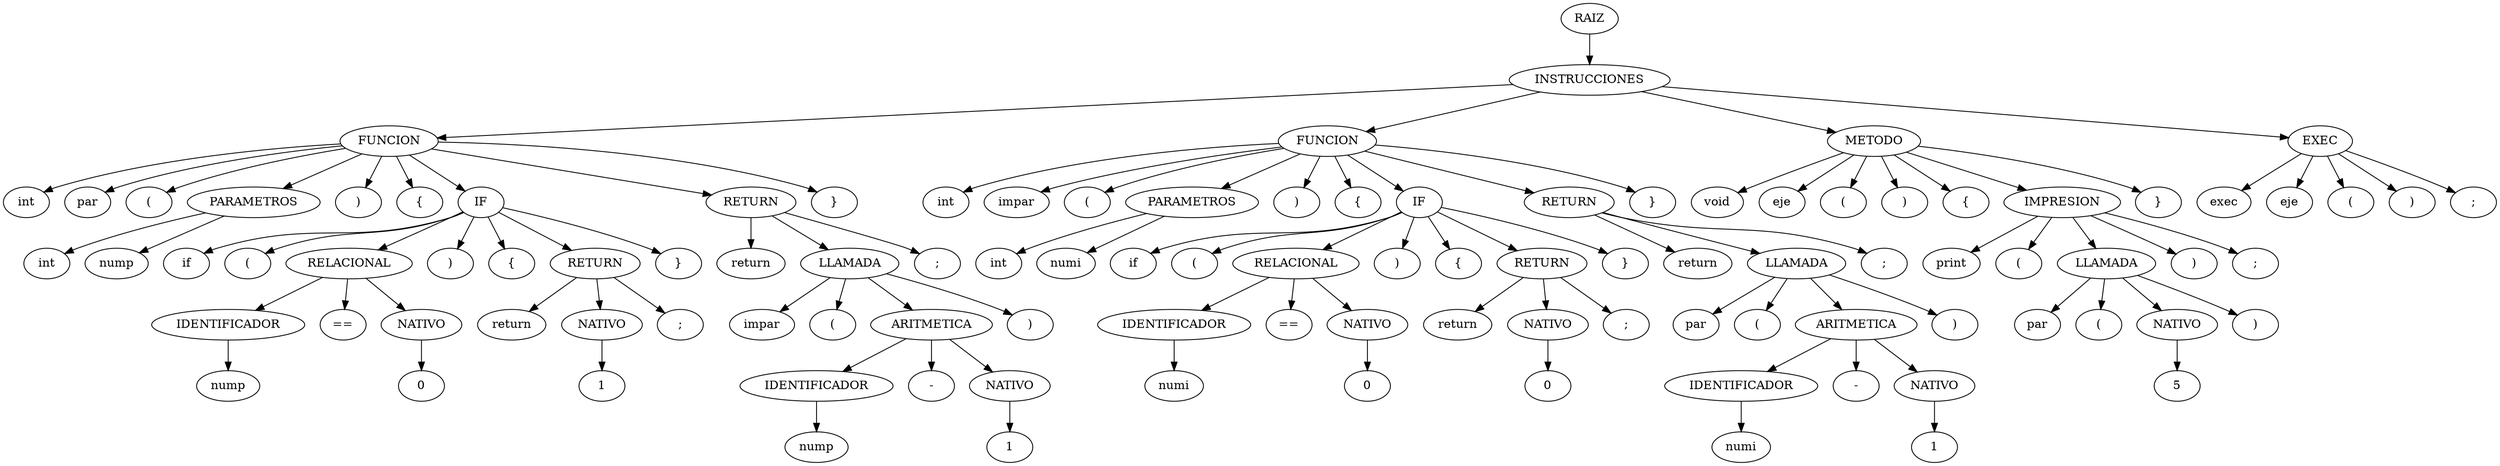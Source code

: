 digraph arbolAST{ 
      n0[label="RAIZ"];
      n1[label="INSTRUCCIONES"];
      n0 -> n1;n2[label="FUNCION"];
      n1 -> n2;n3[label="int"];
      n2 -> n3;n4[label="par"];
      n2 -> n4;n5[label="("];
      n2 -> n5;n6[label="PARAMETROS"];
      n2 -> n6;n7[label="int"];
      n6 -> n7;n8[label="nump"];
      n6 -> n8;n9[label=")"];
      n2 -> n9;n10[label="{"];
      n2 -> n10;n11[label="IF"];
      n2 -> n11;n12[label="if"];
      n11 -> n12;n13[label="("];
      n11 -> n13;n14[label="RELACIONAL"];
      n11 -> n14;n15[label="IDENTIFICADOR"];
      n14 -> n15;n16[label="nump"];
      n15 -> n16;n17[label="=="];
      n14 -> n17;n18[label="NATIVO"];
      n14 -> n18;n19[label="0"];
      n18 -> n19;n20[label=")"];
      n11 -> n20;n21[label="{"];
      n11 -> n21;n22[label="RETURN"];
      n11 -> n22;n23[label="return"];
      n22 -> n23;n24[label="NATIVO"];
      n22 -> n24;n25[label="1"];
      n24 -> n25;n26[label=";"];
      n22 -> n26;n27[label="}"];
      n11 -> n27;n28[label="RETURN"];
      n2 -> n28;n29[label="return"];
      n28 -> n29;n30[label="LLAMADA"];
      n28 -> n30;n31[label="impar"];
      n30 -> n31;n32[label="("];
      n30 -> n32;n33[label="ARITMETICA"];
      n30 -> n33;n34[label="IDENTIFICADOR"];
      n33 -> n34;n35[label="nump"];
      n34 -> n35;n36[label="-"];
      n33 -> n36;n37[label="NATIVO"];
      n33 -> n37;n38[label="1"];
      n37 -> n38;n39[label=")"];
      n30 -> n39;n40[label=";"];
      n28 -> n40;n41[label="}"];
      n2 -> n41;n42[label="FUNCION"];
      n1 -> n42;n43[label="int"];
      n42 -> n43;n44[label="impar"];
      n42 -> n44;n45[label="("];
      n42 -> n45;n46[label="PARAMETROS"];
      n42 -> n46;n47[label="int"];
      n46 -> n47;n48[label="numi"];
      n46 -> n48;n49[label=")"];
      n42 -> n49;n50[label="{"];
      n42 -> n50;n51[label="IF"];
      n42 -> n51;n52[label="if"];
      n51 -> n52;n53[label="("];
      n51 -> n53;n54[label="RELACIONAL"];
      n51 -> n54;n55[label="IDENTIFICADOR"];
      n54 -> n55;n56[label="numi"];
      n55 -> n56;n57[label="=="];
      n54 -> n57;n58[label="NATIVO"];
      n54 -> n58;n59[label="0"];
      n58 -> n59;n60[label=")"];
      n51 -> n60;n61[label="{"];
      n51 -> n61;n62[label="RETURN"];
      n51 -> n62;n63[label="return"];
      n62 -> n63;n64[label="NATIVO"];
      n62 -> n64;n65[label="0"];
      n64 -> n65;n66[label=";"];
      n62 -> n66;n67[label="}"];
      n51 -> n67;n68[label="RETURN"];
      n42 -> n68;n69[label="return"];
      n68 -> n69;n70[label="LLAMADA"];
      n68 -> n70;n71[label="par"];
      n70 -> n71;n72[label="("];
      n70 -> n72;n73[label="ARITMETICA"];
      n70 -> n73;n74[label="IDENTIFICADOR"];
      n73 -> n74;n75[label="numi"];
      n74 -> n75;n76[label="-"];
      n73 -> n76;n77[label="NATIVO"];
      n73 -> n77;n78[label="1"];
      n77 -> n78;n79[label=")"];
      n70 -> n79;n80[label=";"];
      n68 -> n80;n81[label="}"];
      n42 -> n81;n82[label="METODO"];
      n1 -> n82;n83[label="void"];
      n82 -> n83;n84[label="eje"];
      n82 -> n84;n85[label="("];
      n82 -> n85;n86[label=")"];
      n82 -> n86;n87[label="{"];
      n82 -> n87;n88[label="IMPRESION"];
      n82 -> n88;n89[label="print"];
      n88 -> n89;n90[label="("];
      n88 -> n90;n91[label="LLAMADA"];
      n88 -> n91;n92[label="par"];
      n91 -> n92;n93[label="("];
      n91 -> n93;n94[label="NATIVO"];
      n91 -> n94;n95[label="5"];
      n94 -> n95;n96[label=")"];
      n91 -> n96;n97[label=")"];
      n88 -> n97;n98[label=";"];
      n88 -> n98;n99[label="}"];
      n82 -> n99;n100[label="EXEC"];
      n1 -> n100;n101[label="exec"];
      n100 -> n101;n102[label="eje"];
      n100 -> n102;n103[label="("];
      n100 -> n103;n104[label=")"];
      n100 -> n104;n105[label=";"];
      n100 -> n105;
    }